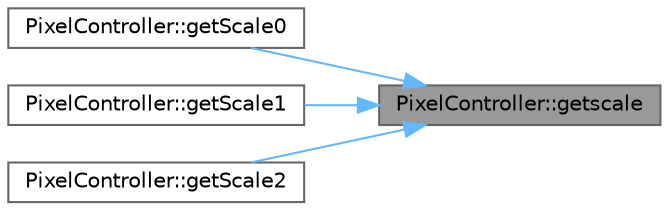 digraph "PixelController::getscale"
{
 // LATEX_PDF_SIZE
  bgcolor="transparent";
  edge [fontname=Helvetica,fontsize=10,labelfontname=Helvetica,labelfontsize=10];
  node [fontname=Helvetica,fontsize=10,shape=box,height=0.2,width=0.4];
  rankdir="RL";
  Node1 [id="Node000001",label="PixelController::getscale",height=0.2,width=0.4,color="gray40", fillcolor="grey60", style="filled", fontcolor="black",tooltip="Gets the scale data for the provided output slot."];
  Node1 -> Node2 [id="edge1_Node000001_Node000002",dir="back",color="steelblue1",style="solid",tooltip=" "];
  Node2 [id="Node000002",label="PixelController::getScale0",height=0.2,width=0.4,color="grey40", fillcolor="white", style="filled",URL="$d0/dee/struct_pixel_controller.html#a320fa30e08b30b14bf81dfde27c5b971",tooltip="non-template alias of getscale<0>()"];
  Node1 -> Node3 [id="edge2_Node000001_Node000003",dir="back",color="steelblue1",style="solid",tooltip=" "];
  Node3 [id="Node000003",label="PixelController::getScale1",height=0.2,width=0.4,color="grey40", fillcolor="white", style="filled",URL="$d0/dee/struct_pixel_controller.html#aec2cbf1845d2343e2e7b840f36d0bbe7",tooltip="non-template alias of getscale<1>()"];
  Node1 -> Node4 [id="edge3_Node000001_Node000004",dir="back",color="steelblue1",style="solid",tooltip=" "];
  Node4 [id="Node000004",label="PixelController::getScale2",height=0.2,width=0.4,color="grey40", fillcolor="white", style="filled",URL="$d0/dee/struct_pixel_controller.html#a6ac29f180ad5429301cb6e3ac3966616",tooltip="non-template alias of getscale<2>()"];
}
